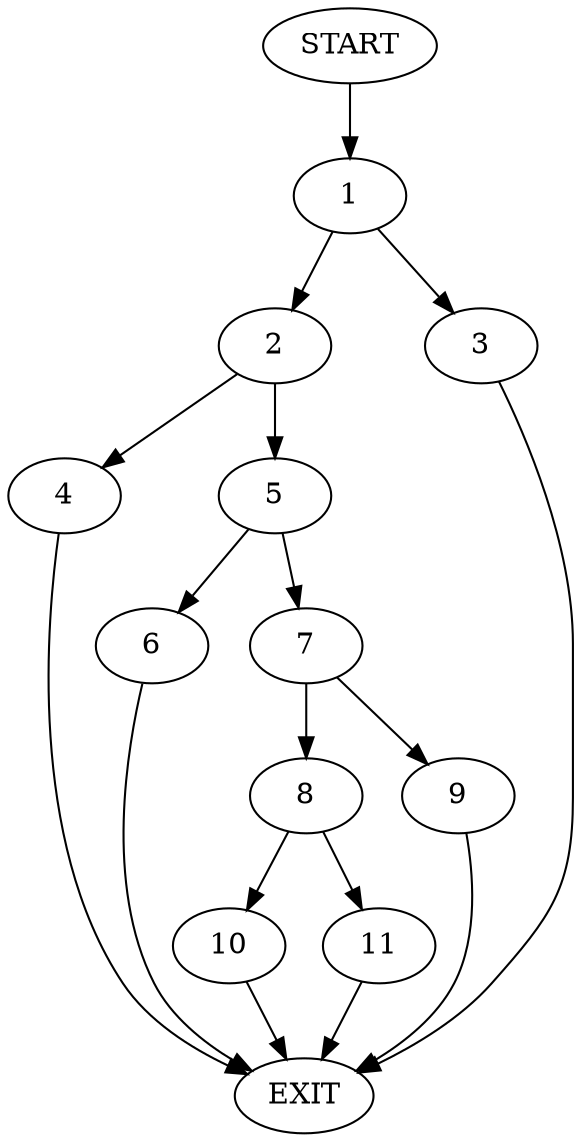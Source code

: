 digraph {
0 [label="START"]
12 [label="EXIT"]
0 -> 1
1 -> 2
1 -> 3
3 -> 12
2 -> 4
2 -> 5
4 -> 12
5 -> 6
5 -> 7
7 -> 8
7 -> 9
6 -> 12
8 -> 10
8 -> 11
9 -> 12
10 -> 12
11 -> 12
}
